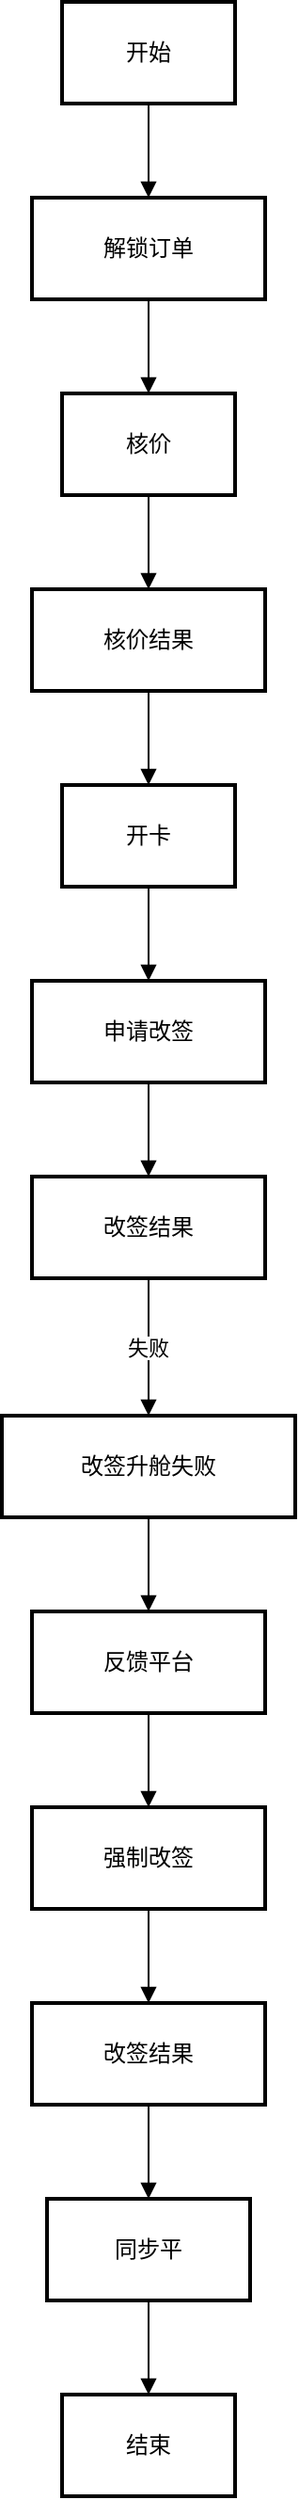 <mxfile version="27.1.6">
  <diagram name="第 1 页" id="HM4v7N0mDzMXFB3K-6UH">
    <mxGraphModel>
      <root>
        <mxCell id="0" />
        <mxCell id="1" parent="0" />
        <mxCell id="2" value="开始" style="whiteSpace=wrap;strokeWidth=2;" vertex="1" parent="1">
          <mxGeometry x="40" y="8" width="92" height="54" as="geometry" />
        </mxCell>
        <mxCell id="3" value="解锁订单" style="whiteSpace=wrap;strokeWidth=2;" vertex="1" parent="1">
          <mxGeometry x="24" y="112" width="124" height="54" as="geometry" />
        </mxCell>
        <mxCell id="4" value="核价" style="whiteSpace=wrap;strokeWidth=2;" vertex="1" parent="1">
          <mxGeometry x="40" y="216" width="92" height="54" as="geometry" />
        </mxCell>
        <mxCell id="5" value="核价结果" style="whiteSpace=wrap;strokeWidth=2;" vertex="1" parent="1">
          <mxGeometry x="24" y="320" width="124" height="54" as="geometry" />
        </mxCell>
        <mxCell id="6" value="开卡" style="whiteSpace=wrap;strokeWidth=2;" vertex="1" parent="1">
          <mxGeometry x="40" y="424" width="92" height="54" as="geometry" />
        </mxCell>
        <mxCell id="7" value="申请改签" style="whiteSpace=wrap;strokeWidth=2;" vertex="1" parent="1">
          <mxGeometry x="24" y="528" width="124" height="54" as="geometry" />
        </mxCell>
        <mxCell id="8" value="改签结果" style="whiteSpace=wrap;strokeWidth=2;" vertex="1" parent="1">
          <mxGeometry x="24" y="632" width="124" height="54" as="geometry" />
        </mxCell>
        <mxCell id="9" value="改签升舱失败" style="whiteSpace=wrap;strokeWidth=2;" vertex="1" parent="1">
          <mxGeometry x="8" y="759" width="156" height="54" as="geometry" />
        </mxCell>
        <mxCell id="10" value="反馈平台" style="whiteSpace=wrap;strokeWidth=2;" vertex="1" parent="1">
          <mxGeometry x="24" y="863" width="124" height="54" as="geometry" />
        </mxCell>
        <mxCell id="11" value="强制改签" style="whiteSpace=wrap;strokeWidth=2;" vertex="1" parent="1">
          <mxGeometry x="24" y="967" width="124" height="54" as="geometry" />
        </mxCell>
        <mxCell id="12" value="改签结果" style="whiteSpace=wrap;strokeWidth=2;" vertex="1" parent="1">
          <mxGeometry x="24" y="1071" width="124" height="54" as="geometry" />
        </mxCell>
        <mxCell id="13" value="同步平" style="whiteSpace=wrap;strokeWidth=2;" vertex="1" parent="1">
          <mxGeometry x="32" y="1175" width="108" height="54" as="geometry" />
        </mxCell>
        <mxCell id="14" value="结束" style="whiteSpace=wrap;strokeWidth=2;" vertex="1" parent="1">
          <mxGeometry x="40" y="1279" width="92" height="54" as="geometry" />
        </mxCell>
        <mxCell id="15" value="" style="curved=1;startArrow=none;endArrow=block;exitX=0.5;exitY=1;entryX=0.5;entryY=0;" edge="1" parent="1" source="2" target="3">
          <mxGeometry relative="1" as="geometry">
            <Array as="points" />
          </mxGeometry>
        </mxCell>
        <mxCell id="16" value="" style="curved=1;startArrow=none;endArrow=block;exitX=0.5;exitY=1;entryX=0.5;entryY=0;" edge="1" parent="1" source="3" target="4">
          <mxGeometry relative="1" as="geometry">
            <Array as="points" />
          </mxGeometry>
        </mxCell>
        <mxCell id="17" value="" style="curved=1;startArrow=none;endArrow=block;exitX=0.5;exitY=1;entryX=0.5;entryY=0;" edge="1" parent="1" source="4" target="5">
          <mxGeometry relative="1" as="geometry">
            <Array as="points" />
          </mxGeometry>
        </mxCell>
        <mxCell id="18" value="" style="curved=1;startArrow=none;endArrow=block;exitX=0.5;exitY=1;entryX=0.5;entryY=0;" edge="1" parent="1" source="5" target="6">
          <mxGeometry relative="1" as="geometry">
            <Array as="points" />
          </mxGeometry>
        </mxCell>
        <mxCell id="19" value="" style="curved=1;startArrow=none;endArrow=block;exitX=0.5;exitY=1;entryX=0.5;entryY=0;" edge="1" parent="1" source="6" target="7">
          <mxGeometry relative="1" as="geometry">
            <Array as="points" />
          </mxGeometry>
        </mxCell>
        <mxCell id="20" value="" style="curved=1;startArrow=none;endArrow=block;exitX=0.5;exitY=1;entryX=0.5;entryY=0;" edge="1" parent="1" source="7" target="8">
          <mxGeometry relative="1" as="geometry">
            <Array as="points" />
          </mxGeometry>
        </mxCell>
        <mxCell id="21" value="失败" style="curved=1;startArrow=none;endArrow=block;exitX=0.5;exitY=1;entryX=0.5;entryY=0;" edge="1" parent="1" source="8" target="9">
          <mxGeometry relative="1" as="geometry">
            <Array as="points" />
          </mxGeometry>
        </mxCell>
        <mxCell id="22" value="" style="curved=1;startArrow=none;endArrow=block;exitX=0.5;exitY=1;entryX=0.5;entryY=0;" edge="1" parent="1" source="9" target="10">
          <mxGeometry relative="1" as="geometry">
            <Array as="points" />
          </mxGeometry>
        </mxCell>
        <mxCell id="23" value="" style="curved=1;startArrow=none;endArrow=block;exitX=0.5;exitY=1;entryX=0.5;entryY=0;" edge="1" parent="1" source="10" target="11">
          <mxGeometry relative="1" as="geometry">
            <Array as="points" />
          </mxGeometry>
        </mxCell>
        <mxCell id="24" value="" style="curved=1;startArrow=none;endArrow=block;exitX=0.5;exitY=1;entryX=0.5;entryY=0;" edge="1" parent="1" source="11" target="12">
          <mxGeometry relative="1" as="geometry">
            <Array as="points" />
          </mxGeometry>
        </mxCell>
        <mxCell id="25" value="" style="curved=1;startArrow=none;endArrow=block;exitX=0.5;exitY=1;entryX=0.5;entryY=0;" edge="1" parent="1" source="12" target="13">
          <mxGeometry relative="1" as="geometry">
            <Array as="points" />
          </mxGeometry>
        </mxCell>
        <mxCell id="26" value="" style="curved=1;startArrow=none;endArrow=block;exitX=0.5;exitY=1;entryX=0.5;entryY=0;" edge="1" parent="1" source="13" target="14">
          <mxGeometry relative="1" as="geometry">
            <Array as="points" />
          </mxGeometry>
        </mxCell>
      </root>
    </mxGraphModel>
  </diagram>
</mxfile>
